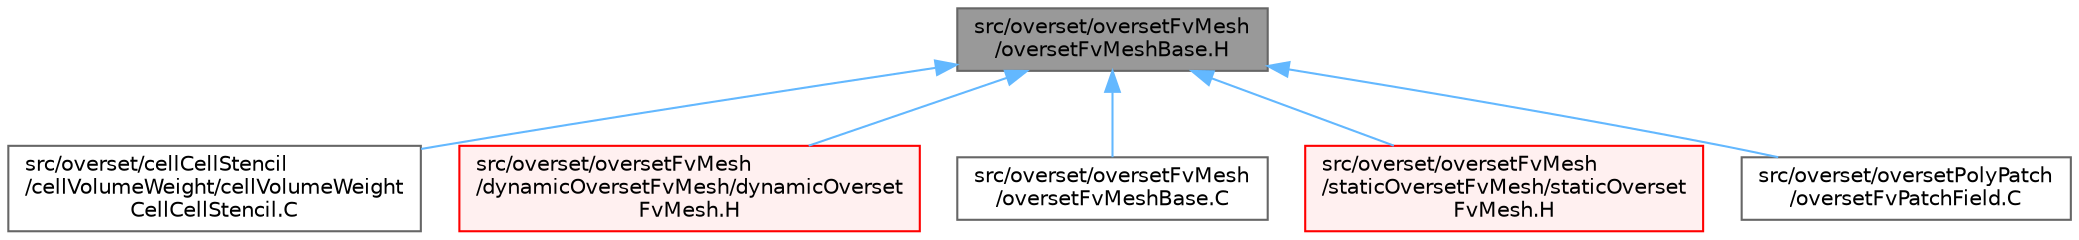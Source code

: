 digraph "src/overset/oversetFvMesh/oversetFvMeshBase.H"
{
 // LATEX_PDF_SIZE
  bgcolor="transparent";
  edge [fontname=Helvetica,fontsize=10,labelfontname=Helvetica,labelfontsize=10];
  node [fontname=Helvetica,fontsize=10,shape=box,height=0.2,width=0.4];
  Node1 [id="Node000001",label="src/overset/oversetFvMesh\l/oversetFvMeshBase.H",height=0.2,width=0.4,color="gray40", fillcolor="grey60", style="filled", fontcolor="black",tooltip=" "];
  Node1 -> Node2 [id="edge1_Node000001_Node000002",dir="back",color="steelblue1",style="solid",tooltip=" "];
  Node2 [id="Node000002",label="src/overset/cellCellStencil\l/cellVolumeWeight/cellVolumeWeight\lCellCellStencil.C",height=0.2,width=0.4,color="grey40", fillcolor="white", style="filled",URL="$cellVolumeWeightCellCellStencil_8C.html",tooltip=" "];
  Node1 -> Node3 [id="edge2_Node000001_Node000003",dir="back",color="steelblue1",style="solid",tooltip=" "];
  Node3 [id="Node000003",label="src/overset/oversetFvMesh\l/dynamicOversetFvMesh/dynamicOverset\lFvMesh.H",height=0.2,width=0.4,color="red", fillcolor="#FFF0F0", style="filled",URL="$dynamicOversetFvMesh_8H.html",tooltip=" "];
  Node1 -> Node6 [id="edge3_Node000001_Node000006",dir="back",color="steelblue1",style="solid",tooltip=" "];
  Node6 [id="Node000006",label="src/overset/oversetFvMesh\l/oversetFvMeshBase.C",height=0.2,width=0.4,color="grey40", fillcolor="white", style="filled",URL="$oversetFvMeshBase_8C.html",tooltip=" "];
  Node1 -> Node7 [id="edge4_Node000001_Node000007",dir="back",color="steelblue1",style="solid",tooltip=" "];
  Node7 [id="Node000007",label="src/overset/oversetFvMesh\l/staticOversetFvMesh/staticOverset\lFvMesh.H",height=0.2,width=0.4,color="red", fillcolor="#FFF0F0", style="filled",URL="$staticOversetFvMesh_8H.html",tooltip=" "];
  Node1 -> Node9 [id="edge5_Node000001_Node000009",dir="back",color="steelblue1",style="solid",tooltip=" "];
  Node9 [id="Node000009",label="src/overset/oversetPolyPatch\l/oversetFvPatchField.C",height=0.2,width=0.4,color="grey40", fillcolor="white", style="filled",URL="$oversetFvPatchField_8C.html",tooltip=" "];
}

